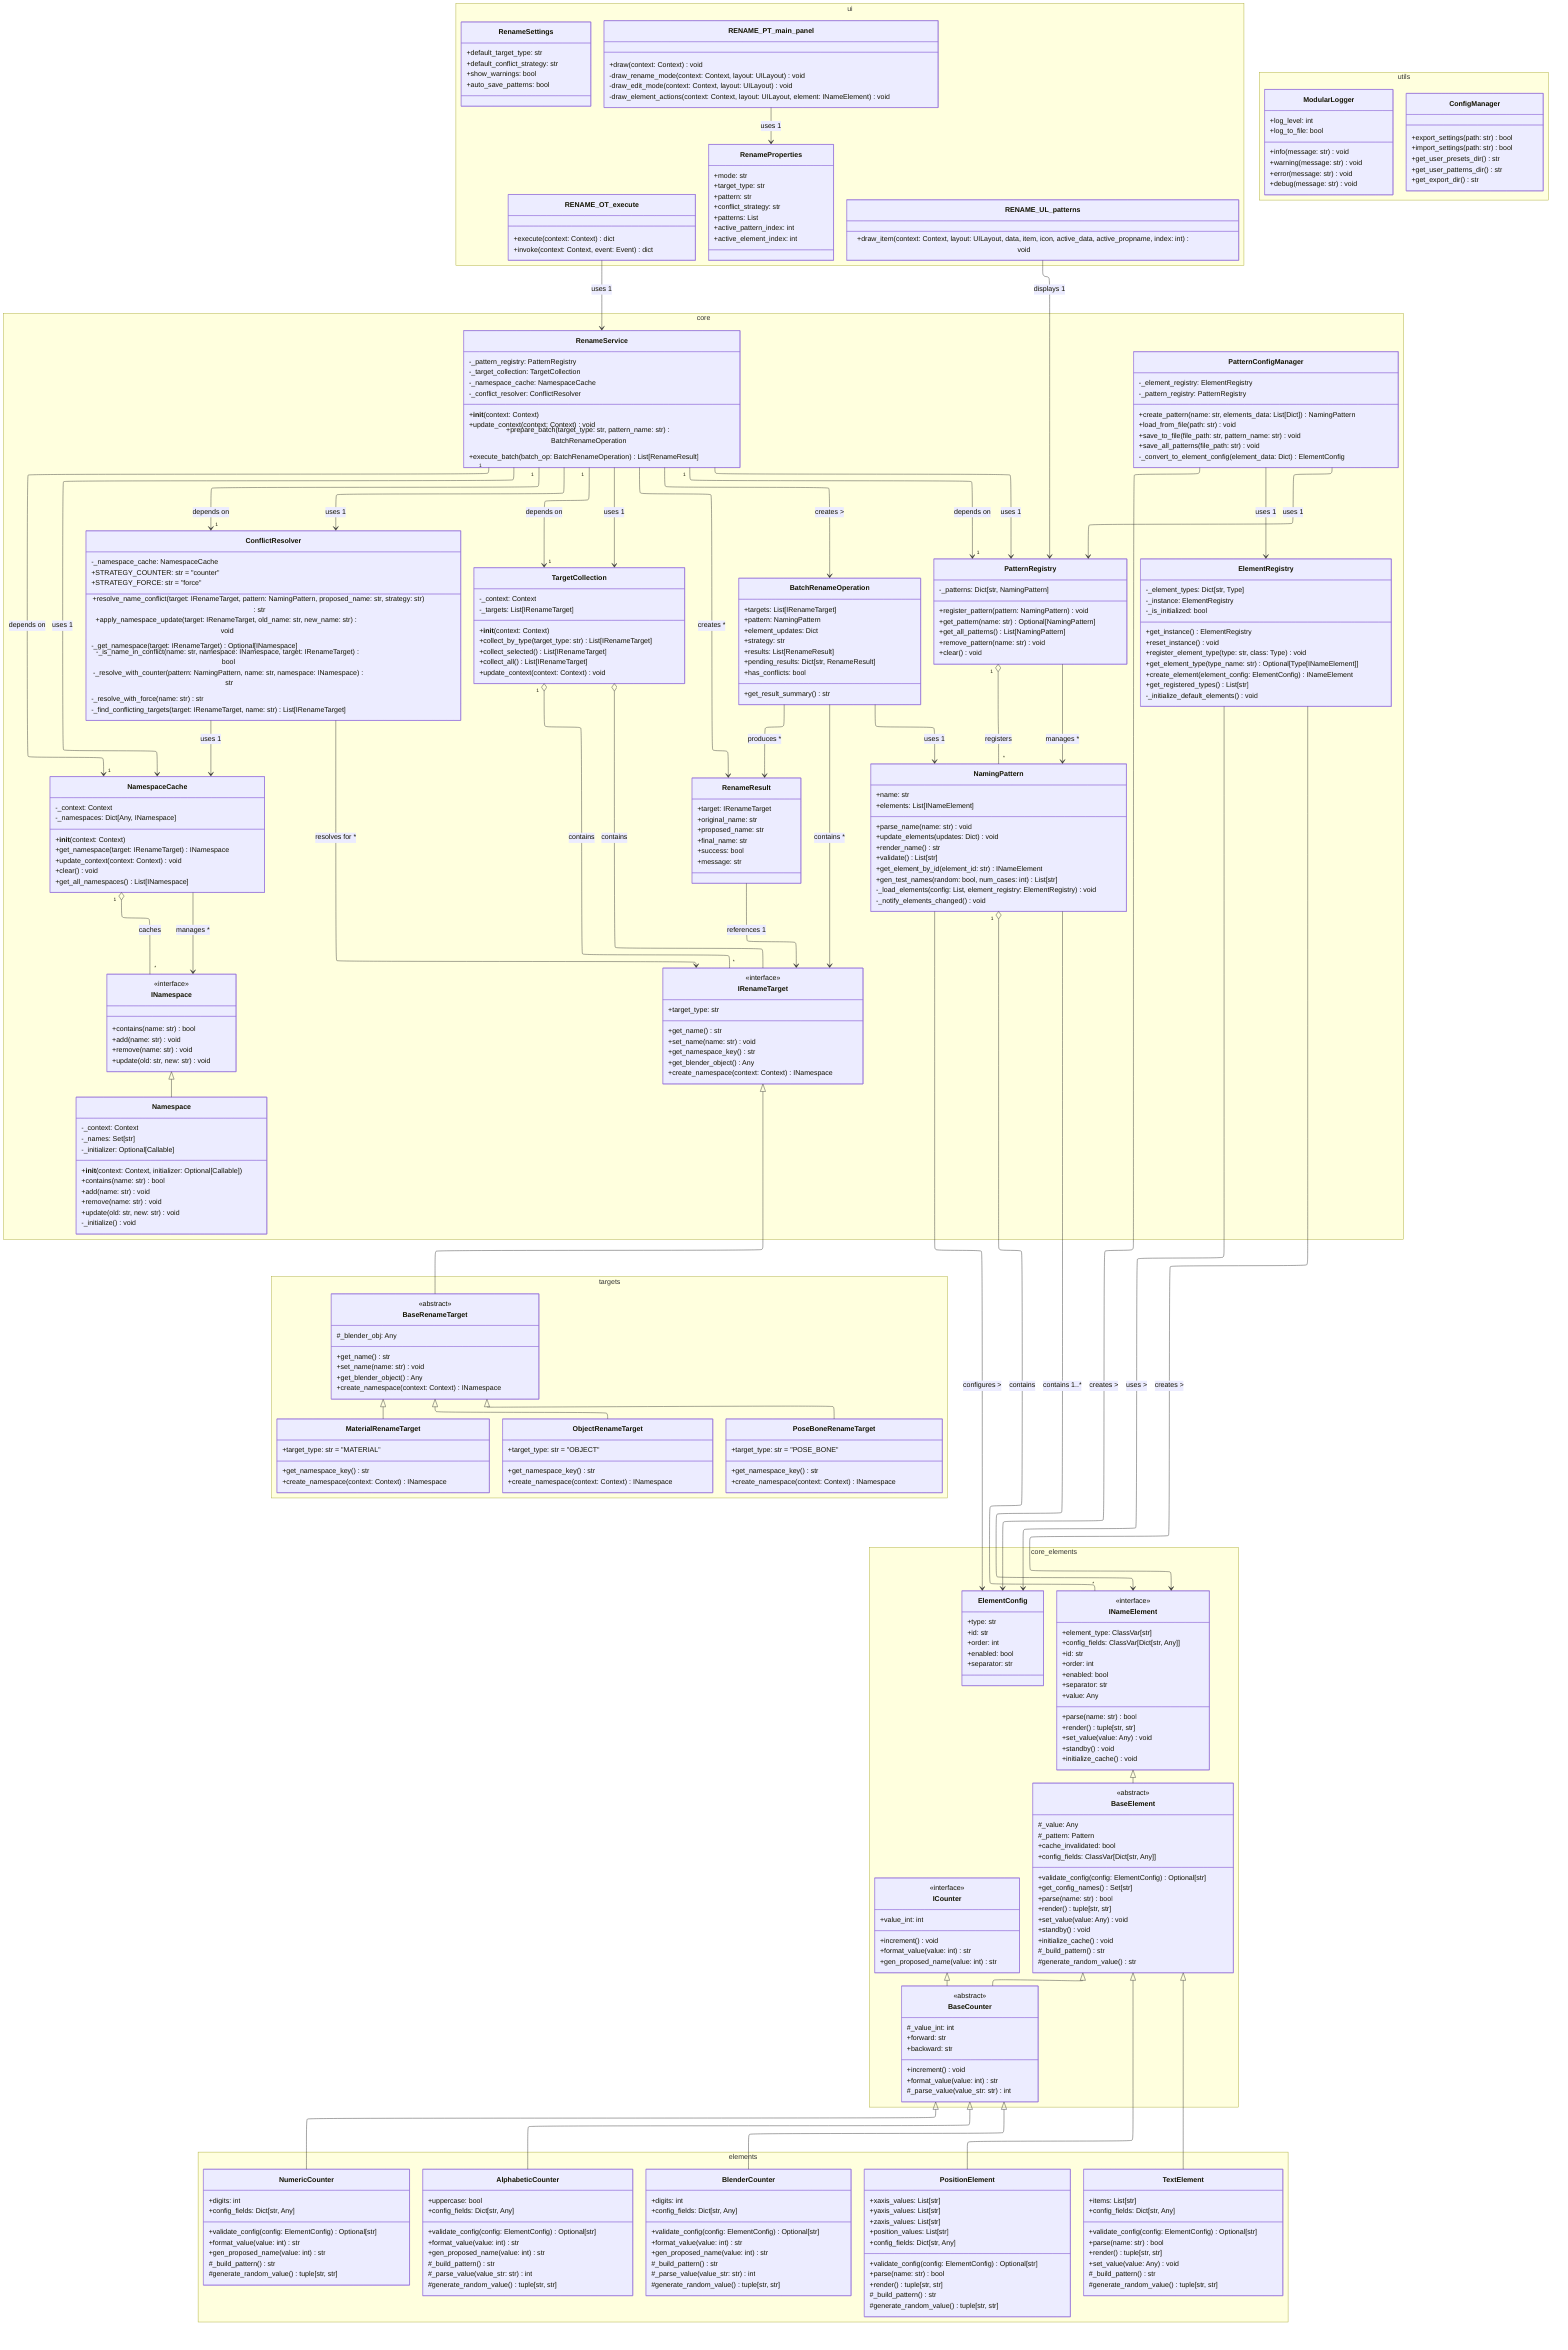 ---
config:
  layout: elk
  theme: default
  dagre:
    ranksep: 100
    nodesep: 100
    edgesep: 10
  direction: TD
---

classDiagram
    namespace core_elements {
        class ElementConfig {
            +type: str
            +id: str
            +order: int
            +enabled: bool
            +separator: str
        }
        class INameElement {
            <<interface>>
            +element_type: ClassVar[str]
            +config_fields: ClassVar[Dict[str, Any]]
            +id: str
            +order: int
            +enabled: bool
            +separator: str
            +value: Any
            +parse(name: str) bool
            +render() tuple[str, str]
            +set_value(value: Any) void
            +standby() void
            +initialize_cache() void
        }
        class BaseElement {
            <<abstract>>
            #_value: Any
            #_pattern: Pattern
            +cache_invalidated: bool
            +config_fields: ClassVar[Dict[str, Any]]
            +validate_config(config: ElementConfig) Optional[str]
            +get_config_names() Set[str]
            +parse(name: str) bool
            +render() tuple[str, str]
            +set_value(value: Any) void
            +standby() void
            +initialize_cache() void
            #_build_pattern() str
            #generate_random_value() str
        }
        class ICounter {
            <<interface>>
            +value_int: int
            +increment() void
            +format_value(value: int) str
            +gen_proposed_name(value: int) str
        }
        class BaseCounter {
            <<abstract>>
            #_value_int: int
            +forward: str
            +backward: str
            +increment() void
            +format_value(value: int) str
            #_parse_value(value_str: str) int
        }
    }
    namespace elements {
        class TextElement {
            +items: List[str]
            +config_fields: Dict[str, Any]
            +validate_config(config: ElementConfig) Optional[str]
            +parse(name: str) bool
            +render() tuple[str, str]
            +set_value(value: Any) void
            #_build_pattern() str
            #generate_random_value() tuple[str, str]
        }
        class PositionElement {
            +xaxis_values: List[str]
            +yaxis_values: List[str]
            +zaxis_values: List[str]
            +position_values: List[str]
            +config_fields: Dict[str, Any]
            +validate_config(config: ElementConfig) Optional[str]
            +parse(name: str) bool
            +render() tuple[str, str]
            #_build_pattern() str
            #generate_random_value() tuple[str, str]
        }
        class NumericCounter {
            +digits: int
            +config_fields: Dict[str, Any]
            +validate_config(config: ElementConfig) Optional[str]
            +format_value(value: int) str
            +gen_proposed_name(value: int) str
            #_build_pattern() str
            #generate_random_value() tuple[str, str]
        }
        class BlenderCounter {
            +digits: int
            +config_fields: Dict[str, Any]
            +validate_config(config: ElementConfig) Optional[str]
            +format_value(value: int) str
            +gen_proposed_name(value: int) str
            #_build_pattern() str
            #_parse_value(value_str: str) int
            #generate_random_value() tuple[str, str]
        }
        class AlphabeticCounter {
            +uppercase: bool
            +config_fields: Dict[str, Any]
            +validate_config(config: ElementConfig) Optional[str]
            +format_value(value: int) str
            +gen_proposed_name(value: int) str
            #_build_pattern() str
            #_parse_value(value_str: str) int
            #generate_random_value() tuple[str, str]
        }
    }
    namespace core {
        class ElementRegistry {
            -_element_types: Dict[str, Type]
            -_instance: ElementRegistry
            -_is_initialized: bool
            +get_instance() ElementRegistry
            +reset_instance() void
            +register_element_type(type: str, class: Type) void
            +get_element_type(type_name: str) Optional[Type[INameElement]]
            +create_element(element_config: ElementConfig) INameElement
            +get_registered_types() List[str]
            -_initialize_default_elements() void
        }
        class NamingPattern {
            +name: str
            +elements: List[INameElement]
            +parse_name(name: str) void
            +update_elements(updates: Dict) void
            +render_name() str
            +validate() List[str]
            +get_element_by_id(element_id: str) INameElement
            +gen_test_names(random: bool, num_cases: int) List[str]
            -_load_elements(config: List, element_registry: ElementRegistry) void
            -_notify_elements_changed() void
        }
        class PatternRegistry {
            -_patterns: Dict[str, NamingPattern]
            +register_pattern(pattern: NamingPattern) void
            +get_pattern(name: str) Optional[NamingPattern]
            +get_all_patterns() List[NamingPattern]
            +remove_pattern(name: str) void
            +clear() void
        }
        class PatternConfigManager {
            -_element_registry: ElementRegistry
            -_pattern_registry: PatternRegistry
            +create_pattern(name: str, elements_data: List[Dict]) NamingPattern
            +load_from_file(path: str) void
            +save_to_file(file_path: str, pattern_name: str) void
            +save_all_patterns(file_path: str) void
            -_convert_to_element_config(element_data: Dict) ElementConfig
        }
        class IRenameTarget {
            <<interface>>
            +get_name() str
            +set_name(name: str) void
            +get_namespace_key() str
            +target_type: str
            +get_blender_object() Any
            +create_namespace(context: Context) INamespace
        }
        class INamespace {
            <<interface>>
            +contains(name: str) bool
            +add(name: str) void
            +remove(name: str) void
            +update(old: str, new: str) void
        }
        class Namespace {
            -_context: Context
            -_names: Set[str]
            -_initializer: Optional[Callable]
            +__init__(context: Context, initializer: Optional[Callable])
            +contains(name: str) bool
            +add(name: str) void
            +remove(name: str) void
            +update(old: str, new: str) void
            -_initialize() void
        }
        class NamespaceCache {
            -_context: Context
            -_namespaces: Dict[Any, INamespace]
            +__init__(context: Context)
            +get_namespace(target: IRenameTarget) INamespace
            +update_context(context: Context) void
            +clear() void
            +get_all_namespaces() List[INamespace]
        }
        class TargetCollection {
            -_context: Context
            -_targets: List[IRenameTarget]
            +__init__(context: Context)
            +collect_by_type(target_type: str) List[IRenameTarget]
            +collect_selected() List[IRenameTarget]
            +collect_all() List[IRenameTarget]
            +update_context(context: Context) void
        }
        class ConflictResolver {
            -_namespace_cache: NamespaceCache
            +STRATEGY_COUNTER: str = "counter"
            +STRATEGY_FORCE: str = "force"
            +resolve_name_conflict(target: IRenameTarget, pattern: NamingPattern, proposed_name: str, strategy: str) str
            +apply_namespace_update(target: IRenameTarget, old_name: str, new_name: str) void
            -_get_namespace(target: IRenameTarget) Optional[INamespace]
            -_is_name_in_conflict(name: str, namespace: INamespace, target: IRenameTarget) bool
            -_resolve_with_counter(pattern: NamingPattern, name: str, namespace: INamespace) str
            -_resolve_with_force(name: str) str
            -_find_conflicting_targets(target: IRenameTarget, name: str) List[IRenameTarget]
        }
        class RenameResult {
            +target: IRenameTarget
            +original_name: str
            +proposed_name: str
            +final_name: str
            +success: bool
            +message: str
        }
        class BatchRenameOperation {
            +targets: List[IRenameTarget]
            +pattern: NamingPattern
            +element_updates: Dict
            +strategy: str
            +results: List[RenameResult]
            +pending_results: Dict[str, RenameResult]
            +has_conflicts: bool
            +get_result_summary() str
        }
        class RenameService {
            -_pattern_registry: PatternRegistry
            -_target_collection: TargetCollection
            -_namespace_cache: NamespaceCache
            -_conflict_resolver: ConflictResolver
            +__init__(context: Context)
            +update_context(context: Context) void
            +prepare_batch(target_type: str, pattern_name: str) BatchRenameOperation
            +execute_batch(batch_op: BatchRenameOperation) List[RenameResult]
        }
    }
    namespace targets {
        class BaseRenameTarget {
            <<abstract>>
            #_blender_obj: Any
            +get_name() str
            +set_name(name: str) void
            +get_blender_object() Any
            +create_namespace(context: Context) INamespace
        }
        class ObjectRenameTarget {
            +target_type: str = "OBJECT"
            +get_namespace_key() str
            +create_namespace(context: Context) INamespace
        }
        class PoseBoneRenameTarget {
            +target_type: str = "POSE_BONE"
            +get_namespace_key() str
            +create_namespace(context: Context) INamespace
        }
        class MaterialRenameTarget {
            +target_type: str = "MATERIAL"
            +get_namespace_key() str
            +create_namespace(context: Context) INamespace
        }
    }
    namespace ui {
        class RenameSettings {
            +default_target_type: str
            +default_conflict_strategy: str
            +show_warnings: bool
            +auto_save_patterns: bool
        }
        class RenameProperties {
            +mode: str
            +target_type: str
            +pattern: str
            +conflict_strategy: str
            +patterns: List
            +active_pattern_index: int
            +active_element_index: int
        }
        class RENAME_PT_main_panel {
            +draw(context: Context) void
            -draw_rename_mode(context: Context, layout: UILayout) void
            -draw_edit_mode(context: Context, layout: UILayout) void
            -draw_element_actions(context: Context, layout: UILayout, element: INameElement) void
        }
        class RENAME_OT_execute {
            +execute(context: Context) dict
            +invoke(context: Context, event: Event) dict
        }
        class RENAME_UL_patterns {
            +draw_item(context: Context, layout: UILayout, data, item, icon, active_data, active_propname, index: int) void
        }
    }
    namespace utils {
        class ModularLogger {
            +log_level: int
            +log_to_file: bool
            +info(message: str) void
            +warning(message: str) void
            +error(message: str) void
            +debug(message: str) void
        }
        class ConfigManager {
            +export_settings(path: str) bool
            +import_settings(path: str) bool
            +get_user_presets_dir() str
            +get_user_patterns_dir() str
            +get_export_dir() str
        }
    }
    INameElement <|-- BaseElement
    BaseElement <|-- TextElement
    BaseElement <|-- PositionElement
    BaseElement <|-- BaseCounter
    ICounter <|-- BaseCounter
    BaseCounter <|-- NumericCounter
    BaseCounter <|-- BlenderCounter
    BaseCounter <|-- AlphabeticCounter
    IRenameTarget <|-- BaseRenameTarget
    BaseRenameTarget <|-- ObjectRenameTarget
    BaseRenameTarget <|-- PoseBoneRenameTarget
    BaseRenameTarget <|-- MaterialRenameTarget
    INamespace <|-- Namespace
    ElementRegistry --> INameElement : creates >
    ElementRegistry --> ElementConfig : uses >
    NamingPattern --> INameElement : contains 1..*
    NamingPattern --> ElementConfig : configures >
    PatternRegistry --> NamingPattern : manages *
    PatternConfigManager --> PatternRegistry : uses 1
    PatternConfigManager --> ElementRegistry : uses 1
    PatternConfigManager --> ElementConfig : creates >
    NamespaceCache --> INamespace : manages *
    TargetCollection o-- IRenameTarget : contains
    ConflictResolver --> NamespaceCache : uses 1
    ConflictResolver --> IRenameTarget : resolves for * 
    RenameResult --> IRenameTarget : references 1
    BatchRenameOperation --> IRenameTarget : contains *
    BatchRenameOperation --> RenameResult : produces *
    BatchRenameOperation --> NamingPattern : uses 1
    RenameService --> PatternRegistry : uses 1
    RenameService --> ConflictResolver : uses 1
    RenameService --> TargetCollection : uses 1
    RenameService --> NamespaceCache : uses 1
    RenameService --> BatchRenameOperation : creates >
    RenameService --> RenameResult : creates *
    RENAME_PT_main_panel --> RenameProperties : uses 1
    RENAME_OT_execute --> RenameService : uses 1
    RENAME_UL_patterns --> PatternRegistry : displays 1
    NamingPattern "1" o-- "*" INameElement : contains
    PatternRegistry "1" o-- "*" NamingPattern : registers
    NamespaceCache "1" o-- "*" INamespace : caches
    TargetCollection "1" o-- "*" IRenameTarget : contains
    RenameService "1" --> "1" PatternRegistry : depends on
    RenameService "1" --> "1" ConflictResolver : depends on
    RenameService "1" --> "1" TargetCollection : depends on
    RenameService "1" --> "1" NamespaceCache : depends on
